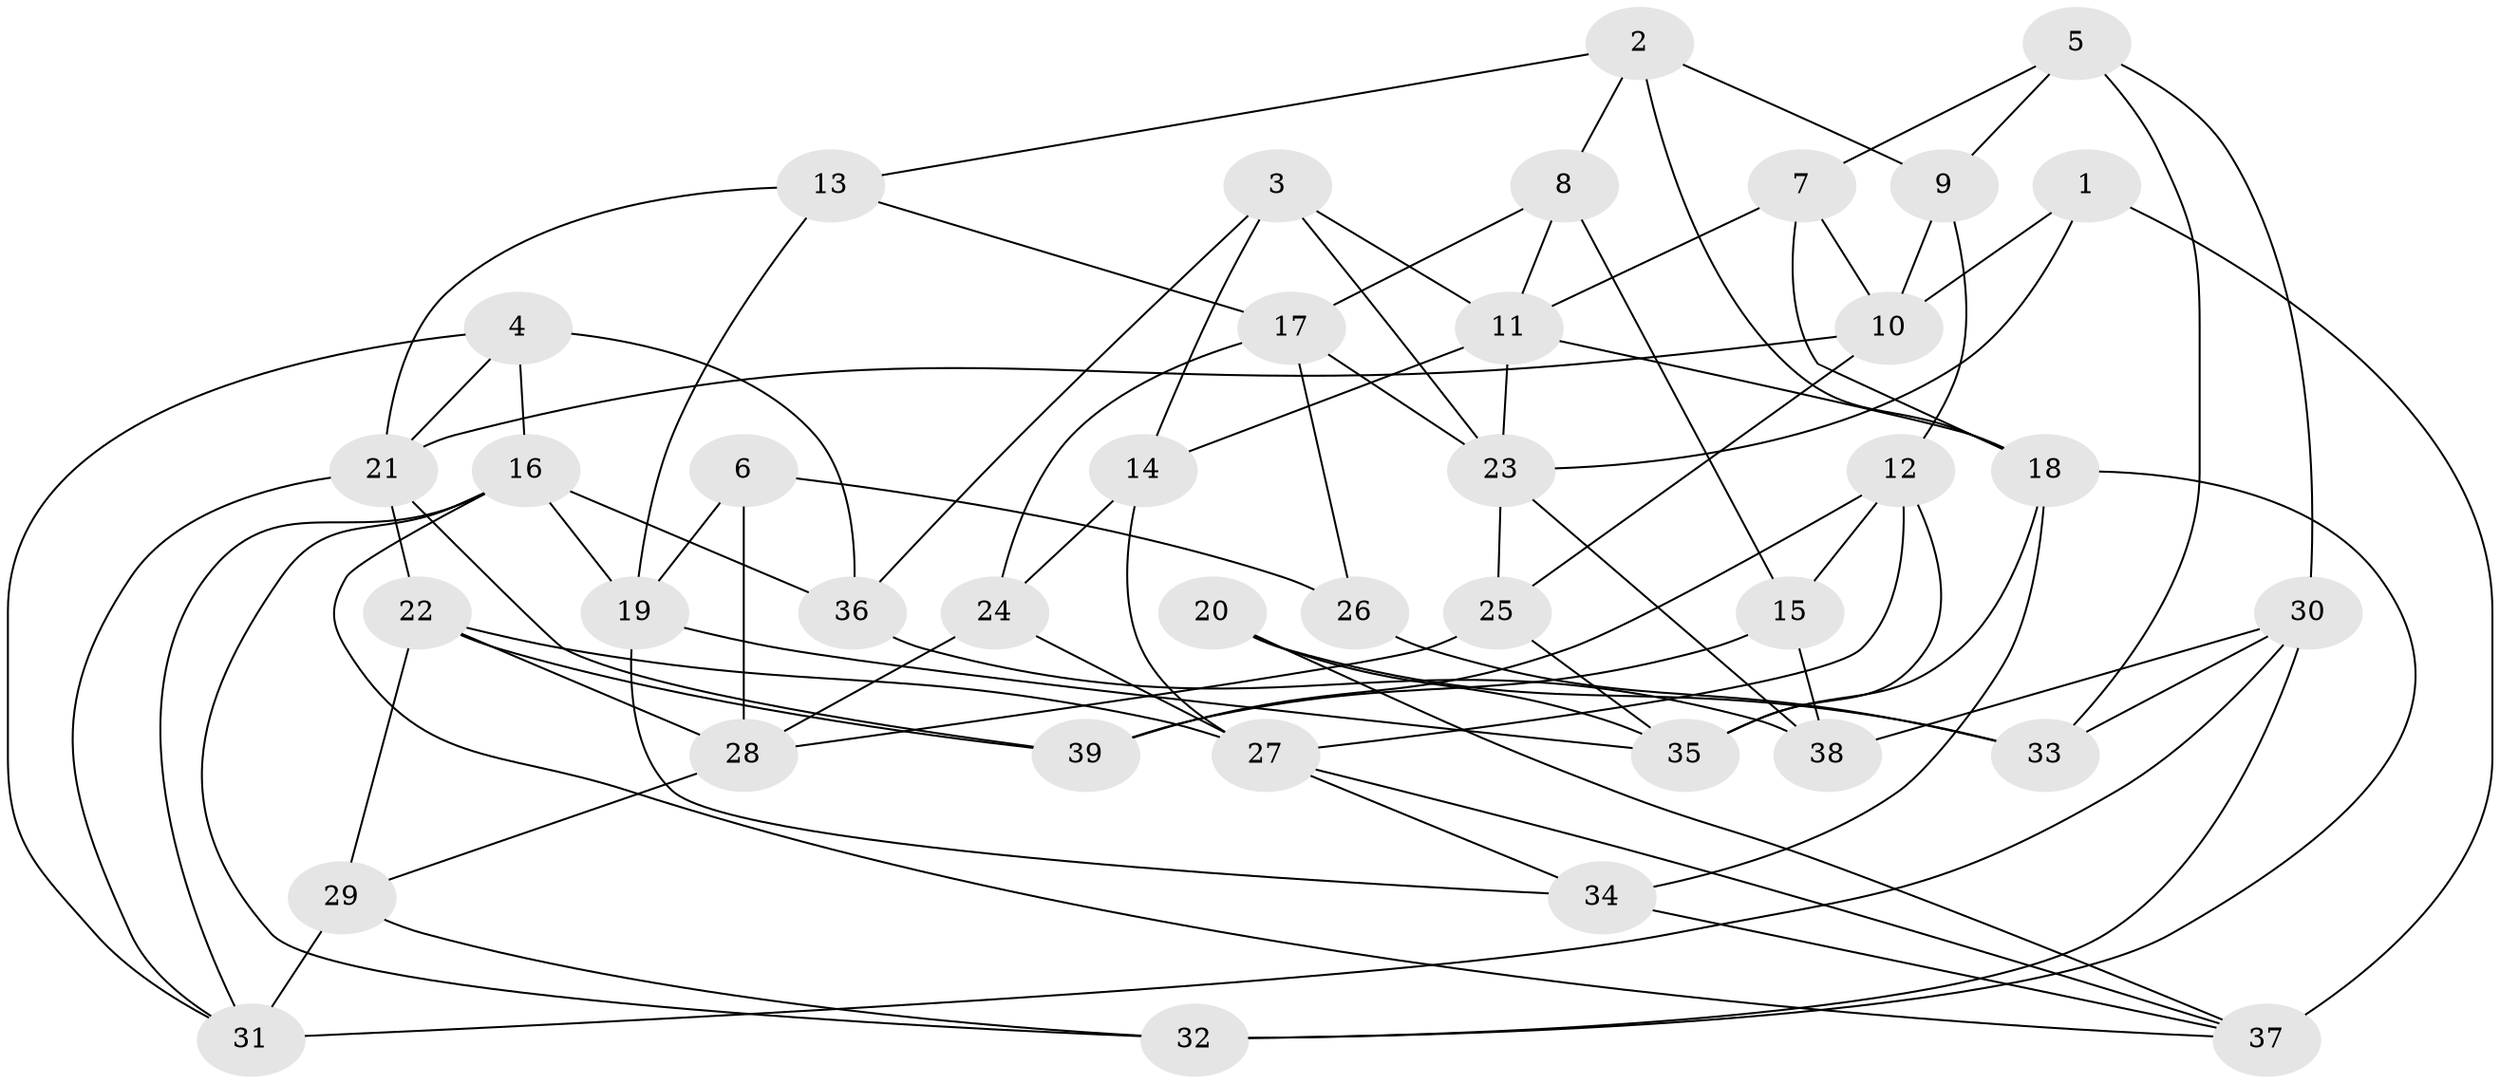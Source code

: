 // original degree distribution, {4: 1.0}
// Generated by graph-tools (version 1.1) at 2025/38/03/04/25 23:38:09]
// undirected, 39 vertices, 87 edges
graph export_dot {
  node [color=gray90,style=filled];
  1;
  2;
  3;
  4;
  5;
  6;
  7;
  8;
  9;
  10;
  11;
  12;
  13;
  14;
  15;
  16;
  17;
  18;
  19;
  20;
  21;
  22;
  23;
  24;
  25;
  26;
  27;
  28;
  29;
  30;
  31;
  32;
  33;
  34;
  35;
  36;
  37;
  38;
  39;
  1 -- 10 [weight=2.0];
  1 -- 23 [weight=1.0];
  1 -- 37 [weight=1.0];
  2 -- 8 [weight=1.0];
  2 -- 9 [weight=1.0];
  2 -- 13 [weight=1.0];
  2 -- 18 [weight=1.0];
  3 -- 11 [weight=1.0];
  3 -- 14 [weight=1.0];
  3 -- 23 [weight=1.0];
  3 -- 36 [weight=1.0];
  4 -- 16 [weight=1.0];
  4 -- 21 [weight=1.0];
  4 -- 31 [weight=1.0];
  4 -- 36 [weight=1.0];
  5 -- 7 [weight=1.0];
  5 -- 9 [weight=1.0];
  5 -- 30 [weight=1.0];
  5 -- 33 [weight=1.0];
  6 -- 19 [weight=2.0];
  6 -- 26 [weight=1.0];
  6 -- 28 [weight=1.0];
  7 -- 10 [weight=1.0];
  7 -- 11 [weight=1.0];
  7 -- 18 [weight=1.0];
  8 -- 11 [weight=1.0];
  8 -- 15 [weight=1.0];
  8 -- 17 [weight=1.0];
  9 -- 10 [weight=1.0];
  9 -- 12 [weight=1.0];
  10 -- 21 [weight=1.0];
  10 -- 25 [weight=1.0];
  11 -- 14 [weight=1.0];
  11 -- 18 [weight=1.0];
  11 -- 23 [weight=1.0];
  12 -- 15 [weight=1.0];
  12 -- 27 [weight=1.0];
  12 -- 35 [weight=2.0];
  12 -- 39 [weight=1.0];
  13 -- 17 [weight=1.0];
  13 -- 19 [weight=1.0];
  13 -- 21 [weight=1.0];
  14 -- 24 [weight=1.0];
  14 -- 27 [weight=1.0];
  15 -- 38 [weight=1.0];
  15 -- 39 [weight=1.0];
  16 -- 19 [weight=1.0];
  16 -- 31 [weight=1.0];
  16 -- 32 [weight=1.0];
  16 -- 36 [weight=1.0];
  16 -- 37 [weight=1.0];
  17 -- 23 [weight=1.0];
  17 -- 24 [weight=1.0];
  17 -- 26 [weight=2.0];
  18 -- 32 [weight=1.0];
  18 -- 34 [weight=1.0];
  18 -- 35 [weight=1.0];
  19 -- 34 [weight=1.0];
  19 -- 35 [weight=1.0];
  20 -- 33 [weight=1.0];
  20 -- 35 [weight=1.0];
  20 -- 37 [weight=2.0];
  21 -- 22 [weight=1.0];
  21 -- 31 [weight=1.0];
  21 -- 39 [weight=1.0];
  22 -- 27 [weight=1.0];
  22 -- 28 [weight=2.0];
  22 -- 29 [weight=1.0];
  22 -- 39 [weight=1.0];
  23 -- 25 [weight=1.0];
  23 -- 38 [weight=1.0];
  24 -- 27 [weight=1.0];
  24 -- 28 [weight=1.0];
  25 -- 28 [weight=1.0];
  25 -- 35 [weight=1.0];
  26 -- 33 [weight=1.0];
  27 -- 34 [weight=1.0];
  27 -- 37 [weight=1.0];
  28 -- 29 [weight=1.0];
  29 -- 31 [weight=1.0];
  29 -- 32 [weight=1.0];
  30 -- 31 [weight=2.0];
  30 -- 32 [weight=1.0];
  30 -- 33 [weight=1.0];
  30 -- 38 [weight=1.0];
  34 -- 37 [weight=1.0];
  36 -- 38 [weight=1.0];
}
